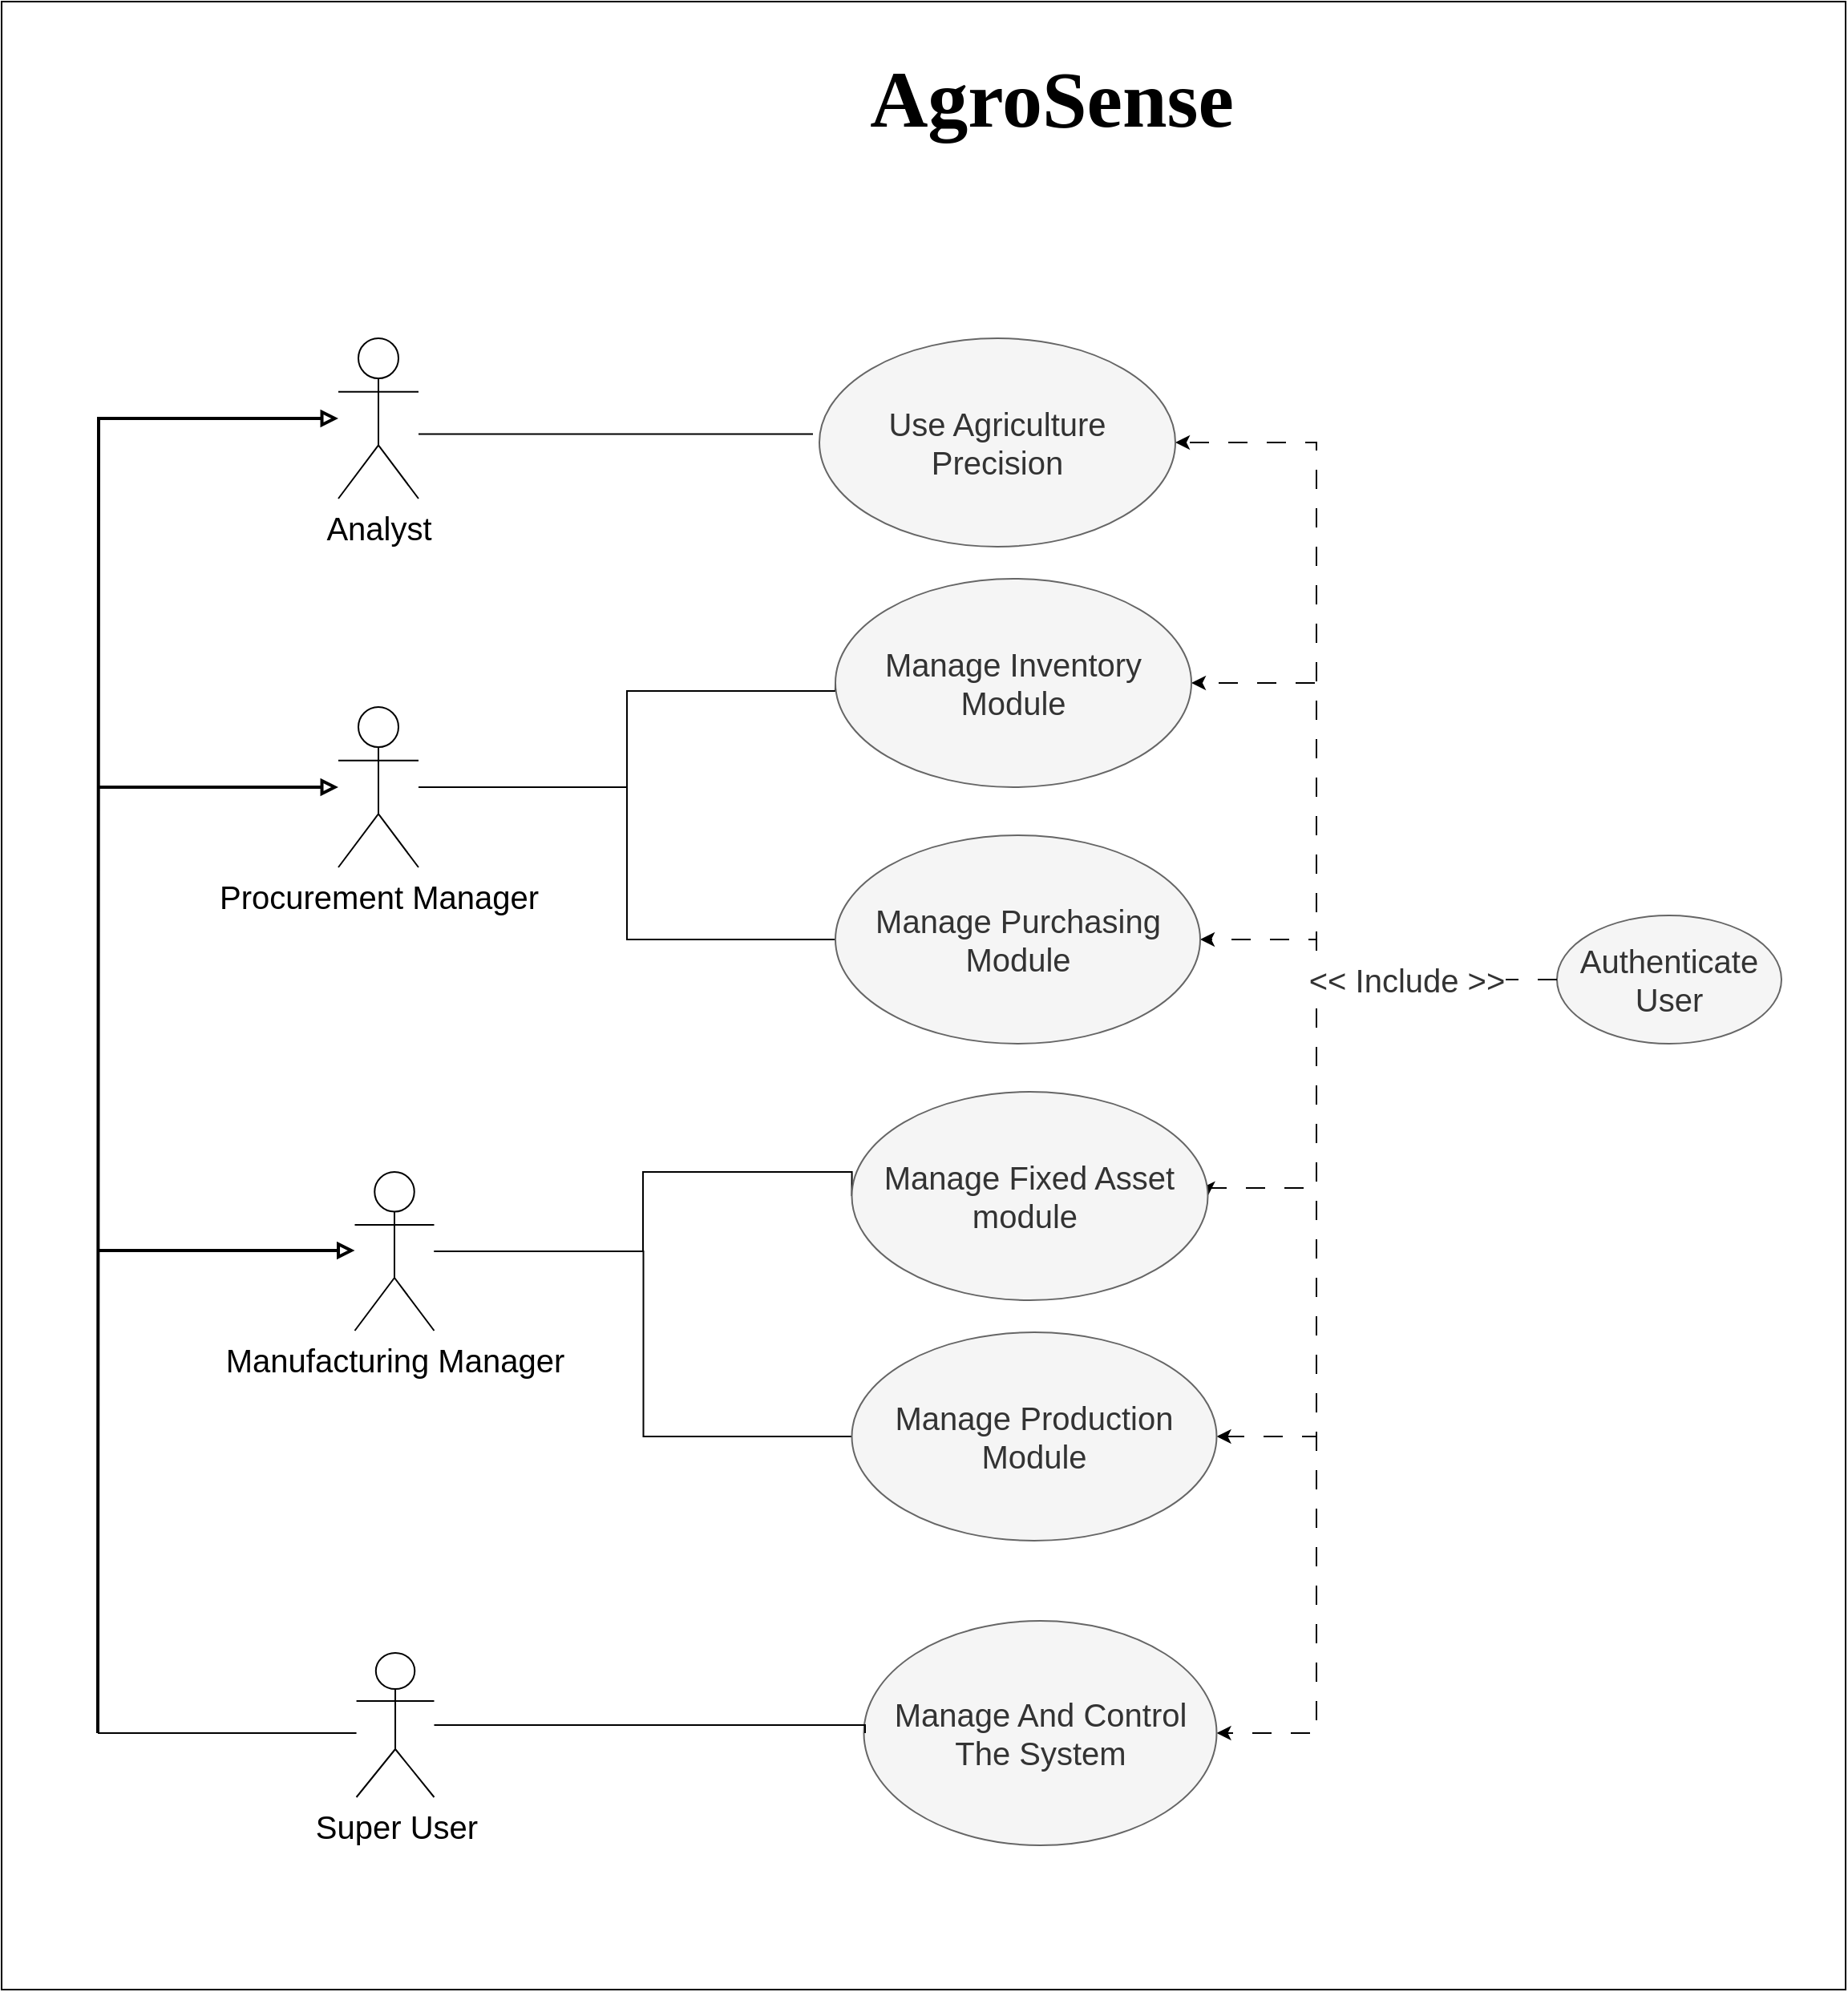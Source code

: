 <mxfile version="21.3.8" type="device">
  <diagram name="Page-1" id="FUEcnF_FwE0Z1-w-KJdd">
    <mxGraphModel dx="4370" dy="1868" grid="1" gridSize="10" guides="1" tooltips="1" connect="1" arrows="1" fold="1" page="1" pageScale="1" pageWidth="850" pageHeight="1100" math="0" shadow="0">
      <root>
        <mxCell id="0" />
        <mxCell id="1" parent="0" />
        <mxCell id="_qx0qerG88OESA4s5PXd-1" value="" style="rounded=0;whiteSpace=wrap;html=1;fontFamily=Helvetica;fontSize=20;" parent="1" vertex="1">
          <mxGeometry x="-830" y="40" width="1150" height="1240" as="geometry" />
        </mxCell>
        <mxCell id="_qx0qerG88OESA4s5PXd-61" style="edgeStyle=orthogonalEdgeStyle;rounded=0;orthogonalLoop=1;jettySize=auto;html=1;entryX=0;entryY=0.5;entryDx=0;entryDy=0;endArrow=none;endFill=0;" parent="1" source="_qx0qerG88OESA4s5PXd-2" target="_qx0qerG88OESA4s5PXd-39" edge="1">
          <mxGeometry relative="1" as="geometry">
            <Array as="points">
              <mxPoint x="-440" y="530" />
              <mxPoint x="-440" y="470" />
              <mxPoint x="-310" y="470" />
            </Array>
          </mxGeometry>
        </mxCell>
        <mxCell id="_qx0qerG88OESA4s5PXd-62" style="edgeStyle=orthogonalEdgeStyle;rounded=0;orthogonalLoop=1;jettySize=auto;html=1;entryX=0;entryY=0.5;entryDx=0;entryDy=0;endArrow=none;endFill=0;" parent="1" source="_qx0qerG88OESA4s5PXd-2" target="_qx0qerG88OESA4s5PXd-60" edge="1">
          <mxGeometry relative="1" as="geometry" />
        </mxCell>
        <mxCell id="40Bvm7CQcrZlo7Ib6tMK-14" style="edgeStyle=orthogonalEdgeStyle;rounded=0;orthogonalLoop=1;jettySize=auto;html=1;endArrow=none;endFill=0;startArrow=block;startFill=0;strokeWidth=2;" edge="1" parent="1" source="_qx0qerG88OESA4s5PXd-2">
          <mxGeometry relative="1" as="geometry">
            <mxPoint x="-770" y="530" as="targetPoint" />
          </mxGeometry>
        </mxCell>
        <mxCell id="_qx0qerG88OESA4s5PXd-2" value="Procurement Manager" style="shape=umlActor;verticalLabelPosition=bottom;verticalAlign=top;html=1;outlineConnect=0;rounded=0;fontSize=20;" parent="1" vertex="1">
          <mxGeometry x="-620" y="480" width="50" height="100" as="geometry" />
        </mxCell>
        <mxCell id="_qx0qerG88OESA4s5PXd-65" style="edgeStyle=orthogonalEdgeStyle;rounded=0;orthogonalLoop=1;jettySize=auto;html=1;entryX=0;entryY=0.5;entryDx=0;entryDy=0;endArrow=none;endFill=0;" parent="1" source="_qx0qerG88OESA4s5PXd-14" target="_qx0qerG88OESA4s5PXd-63" edge="1">
          <mxGeometry relative="1" as="geometry">
            <Array as="points">
              <mxPoint x="-430" y="820" />
              <mxPoint x="-430" y="770" />
              <mxPoint x="-300" y="770" />
            </Array>
          </mxGeometry>
        </mxCell>
        <mxCell id="_qx0qerG88OESA4s5PXd-66" style="edgeStyle=orthogonalEdgeStyle;rounded=0;orthogonalLoop=1;jettySize=auto;html=1;entryX=0;entryY=0.5;entryDx=0;entryDy=0;endArrow=none;endFill=0;" parent="1" source="_qx0qerG88OESA4s5PXd-14" target="_qx0qerG88OESA4s5PXd-64" edge="1">
          <mxGeometry relative="1" as="geometry">
            <Array as="points">
              <mxPoint x="-429.75" y="819" />
              <mxPoint x="-429.75" y="935" />
            </Array>
          </mxGeometry>
        </mxCell>
        <mxCell id="40Bvm7CQcrZlo7Ib6tMK-16" style="edgeStyle=orthogonalEdgeStyle;rounded=0;orthogonalLoop=1;jettySize=auto;html=1;endArrow=none;endFill=0;startArrow=block;startFill=0;strokeWidth=2;" edge="1" parent="1" source="_qx0qerG88OESA4s5PXd-14">
          <mxGeometry relative="1" as="geometry">
            <mxPoint x="-770" y="819" as="targetPoint" />
          </mxGeometry>
        </mxCell>
        <mxCell id="_qx0qerG88OESA4s5PXd-14" value="Manufacturing Manager" style="shape=umlActor;verticalLabelPosition=bottom;verticalAlign=top;html=1;outlineConnect=0;rounded=0;fontSize=20;" parent="1" vertex="1">
          <mxGeometry x="-609.75" y="770" width="49.5" height="99" as="geometry" />
        </mxCell>
        <mxCell id="_qx0qerG88OESA4s5PXd-28" style="edgeStyle=orthogonalEdgeStyle;rounded=0;orthogonalLoop=1;jettySize=auto;html=1;entryX=1;entryY=0.5;entryDx=0;entryDy=0;dashed=1;dashPattern=12 12;" parent="1" source="_qx0qerG88OESA4s5PXd-32" target="_qx0qerG88OESA4s5PXd-60" edge="1">
          <mxGeometry relative="1" as="geometry">
            <Array as="points">
              <mxPoint x="-10" y="650" />
              <mxPoint x="-10" y="625" />
            </Array>
            <mxPoint x="-195" y="1103" as="targetPoint" />
          </mxGeometry>
        </mxCell>
        <mxCell id="_qx0qerG88OESA4s5PXd-31" style="edgeStyle=orthogonalEdgeStyle;rounded=0;orthogonalLoop=1;jettySize=auto;html=1;entryX=1;entryY=0.5;entryDx=0;entryDy=0;dashed=1;dashPattern=12 12;" parent="1" source="_qx0qerG88OESA4s5PXd-32" target="_qx0qerG88OESA4s5PXd-39" edge="1">
          <mxGeometry relative="1" as="geometry">
            <Array as="points">
              <mxPoint x="-10" y="650" />
              <mxPoint x="-10" y="465" />
            </Array>
            <mxPoint x="-200" y="1013" as="targetPoint" />
          </mxGeometry>
        </mxCell>
        <mxCell id="_qx0qerG88OESA4s5PXd-78" style="edgeStyle=orthogonalEdgeStyle;rounded=0;orthogonalLoop=1;jettySize=auto;html=1;entryX=1;entryY=0.5;entryDx=0;entryDy=0;dashed=1;dashPattern=12 12;" parent="1" source="_qx0qerG88OESA4s5PXd-32" target="_qx0qerG88OESA4s5PXd-70" edge="1">
          <mxGeometry relative="1" as="geometry">
            <Array as="points">
              <mxPoint x="-10" y="650" />
              <mxPoint x="-10" y="315" />
            </Array>
          </mxGeometry>
        </mxCell>
        <mxCell id="_qx0qerG88OESA4s5PXd-32" value="Authenticate User" style="ellipse;whiteSpace=wrap;html=1;fillColor=#f5f5f5;strokeColor=#666666;rounded=0;fontSize=20;fontColor=#333333;" parent="1" vertex="1">
          <mxGeometry x="140.0" y="610" width="140" height="80" as="geometry" />
        </mxCell>
        <mxCell id="_qx0qerG88OESA4s5PXd-39" value="Manage Inventory Module" style="ellipse;whiteSpace=wrap;html=1;fillColor=#f5f5f5;strokeColor=#666666;rounded=0;fontSize=20;fontColor=#333333;" parent="1" vertex="1">
          <mxGeometry x="-310" y="400" width="222" height="130" as="geometry" />
        </mxCell>
        <mxCell id="_qx0qerG88OESA4s5PXd-46" style="edgeStyle=orthogonalEdgeStyle;rounded=0;orthogonalLoop=1;jettySize=auto;html=1;entryX=1;entryY=0.5;entryDx=0;entryDy=0;dashed=1;dashPattern=12 12;" parent="1" source="_qx0qerG88OESA4s5PXd-32" target="_qx0qerG88OESA4s5PXd-64" edge="1">
          <mxGeometry relative="1" as="geometry">
            <Array as="points">
              <mxPoint x="-10" y="650" />
              <mxPoint x="-10" y="935" />
            </Array>
            <mxPoint x="-195" y="1573" as="targetPoint" />
          </mxGeometry>
        </mxCell>
        <mxCell id="_qx0qerG88OESA4s5PXd-58" style="edgeStyle=orthogonalEdgeStyle;rounded=0;orthogonalLoop=1;jettySize=auto;html=1;fontFamily=Helvetica;fontSize=20;fontColor=#333333;dashed=1;dashPattern=12 12;entryX=1;entryY=0.5;entryDx=0;entryDy=0;" parent="1" source="_qx0qerG88OESA4s5PXd-32" target="_qx0qerG88OESA4s5PXd-51" edge="1">
          <mxGeometry relative="1" as="geometry">
            <mxPoint x="-158" y="1786" as="targetPoint" />
            <Array as="points">
              <mxPoint x="-10" y="650" />
              <mxPoint x="-10" y="1120" />
            </Array>
          </mxGeometry>
        </mxCell>
        <mxCell id="_qx0qerG88OESA4s5PXd-48" style="edgeStyle=orthogonalEdgeStyle;rounded=0;orthogonalLoop=1;jettySize=auto;html=1;entryX=1;entryY=0.5;entryDx=0;entryDy=0;dashed=1;dashPattern=12 12;" parent="1" source="_qx0qerG88OESA4s5PXd-32" target="_qx0qerG88OESA4s5PXd-63" edge="1">
          <mxGeometry relative="1" as="geometry">
            <Array as="points">
              <mxPoint x="-10" y="650" />
              <mxPoint x="-10" y="780" />
              <mxPoint x="-78" y="780" />
            </Array>
            <mxPoint x="-240" y="1340" as="targetPoint" />
          </mxGeometry>
        </mxCell>
        <mxCell id="_qx0qerG88OESA4s5PXd-49" value="&amp;lt;&amp;lt; Include &amp;gt;&amp;gt;" style="edgeLabel;html=1;align=center;verticalAlign=middle;resizable=0;points=[];fontSize=20;fontFamily=Helvetica;fontColor=#333333;labelBackgroundColor=#ffffff;" parent="_qx0qerG88OESA4s5PXd-48" vertex="1" connectable="0">
          <mxGeometry x="-0.884" relative="1" as="geometry">
            <mxPoint x="-74" as="offset" />
          </mxGeometry>
        </mxCell>
        <mxCell id="40Bvm7CQcrZlo7Ib6tMK-18" style="edgeStyle=orthogonalEdgeStyle;rounded=0;orthogonalLoop=1;jettySize=auto;html=1;endArrow=none;endFill=0;" edge="1" parent="1" source="_qx0qerG88OESA4s5PXd-50">
          <mxGeometry relative="1" as="geometry">
            <mxPoint x="-770" y="1120" as="targetPoint" />
            <Array as="points">
              <mxPoint x="-670" y="1120" />
              <mxPoint x="-670" y="1120" />
            </Array>
          </mxGeometry>
        </mxCell>
        <mxCell id="_qx0qerG88OESA4s5PXd-50" value="Super User" style="shape=umlActor;verticalLabelPosition=bottom;verticalAlign=top;html=1;outlineConnect=0;rounded=0;fontSize=20;" parent="1" vertex="1">
          <mxGeometry x="-608.71" y="1070" width="48.46" height="90" as="geometry" />
        </mxCell>
        <mxCell id="_qx0qerG88OESA4s5PXd-51" value="Manage And Control The System" style="ellipse;whiteSpace=wrap;html=1;fillColor=#f5f5f5;strokeColor=#666666;rounded=0;fontSize=20;fontColor=#333333;" parent="1" vertex="1">
          <mxGeometry x="-292.25" y="1050" width="220" height="140" as="geometry" />
        </mxCell>
        <mxCell id="_qx0qerG88OESA4s5PXd-52" style="edgeStyle=orthogonalEdgeStyle;rounded=0;orthogonalLoop=1;jettySize=auto;html=1;entryX=0;entryY=0.5;entryDx=0;entryDy=0;fontSize=20;endArrow=none;endFill=0;" parent="1" source="_qx0qerG88OESA4s5PXd-50" target="_qx0qerG88OESA4s5PXd-51" edge="1">
          <mxGeometry relative="1" as="geometry">
            <mxPoint x="-457.25" y="1130.1" as="targetPoint" />
            <Array as="points">
              <mxPoint x="-291.5" y="1115" />
              <mxPoint x="-291.5" y="1120" />
            </Array>
          </mxGeometry>
        </mxCell>
        <mxCell id="_qx0qerG88OESA4s5PXd-53" value="&lt;font size=&quot;1&quot; face=&quot;Verdana&quot; style=&quot;&quot;&gt;&lt;b style=&quot;font-size: 50px;&quot;&gt;AgroSense&lt;/b&gt;&lt;/font&gt;" style="text;html=1;align=center;verticalAlign=middle;whiteSpace=wrap;rounded=1;arcSize=50;fontSize=20;" parent="1" vertex="1">
          <mxGeometry x="-350" y="40" width="350" height="120" as="geometry" />
        </mxCell>
        <mxCell id="_qx0qerG88OESA4s5PXd-60" value="Manage Purchasing Module" style="ellipse;whiteSpace=wrap;html=1;fillColor=#f5f5f5;strokeColor=#666666;rounded=0;fontSize=20;fontColor=#333333;" parent="1" vertex="1">
          <mxGeometry x="-310" y="560" width="227.5" height="130" as="geometry" />
        </mxCell>
        <mxCell id="_qx0qerG88OESA4s5PXd-63" value="Manage Fixed Asset module&amp;nbsp;" style="ellipse;whiteSpace=wrap;html=1;fillColor=#f5f5f5;strokeColor=#666666;rounded=0;fontSize=20;fontColor=#333333;" parent="1" vertex="1">
          <mxGeometry x="-299.75" y="720" width="222" height="130" as="geometry" />
        </mxCell>
        <mxCell id="_qx0qerG88OESA4s5PXd-64" value="Manage Production Module" style="ellipse;whiteSpace=wrap;html=1;fillColor=#f5f5f5;strokeColor=#666666;rounded=0;fontSize=20;fontColor=#333333;" parent="1" vertex="1">
          <mxGeometry x="-299.75" y="870" width="227.5" height="130" as="geometry" />
        </mxCell>
        <mxCell id="_qx0qerG88OESA4s5PXd-77" style="edgeStyle=orthogonalEdgeStyle;rounded=0;orthogonalLoop=1;jettySize=auto;html=1;entryX=-0.018;entryY=0.459;entryDx=0;entryDy=0;entryPerimeter=0;endArrow=none;endFill=0;" parent="1" source="_qx0qerG88OESA4s5PXd-69" target="_qx0qerG88OESA4s5PXd-70" edge="1">
          <mxGeometry relative="1" as="geometry">
            <Array as="points">
              <mxPoint x="-324" y="310" />
            </Array>
          </mxGeometry>
        </mxCell>
        <mxCell id="40Bvm7CQcrZlo7Ib6tMK-12" style="edgeStyle=orthogonalEdgeStyle;rounded=0;orthogonalLoop=1;jettySize=auto;html=1;endArrow=none;endFill=0;startArrow=block;startFill=0;strokeWidth=2;" edge="1" parent="1" source="_qx0qerG88OESA4s5PXd-69">
          <mxGeometry relative="1" as="geometry">
            <mxPoint x="-770" y="1120" as="targetPoint" />
          </mxGeometry>
        </mxCell>
        <mxCell id="_qx0qerG88OESA4s5PXd-69" value="Analyst" style="shape=umlActor;verticalLabelPosition=bottom;verticalAlign=top;html=1;outlineConnect=0;rounded=0;fontSize=20;" parent="1" vertex="1">
          <mxGeometry x="-620" y="250" width="50" height="100" as="geometry" />
        </mxCell>
        <mxCell id="_qx0qerG88OESA4s5PXd-70" value="Use Agriculture Precision" style="ellipse;whiteSpace=wrap;html=1;fillColor=#f5f5f5;strokeColor=#666666;rounded=0;fontSize=20;fontColor=#333333;" parent="1" vertex="1">
          <mxGeometry x="-320" y="250" width="222" height="130" as="geometry" />
        </mxCell>
      </root>
    </mxGraphModel>
  </diagram>
</mxfile>
